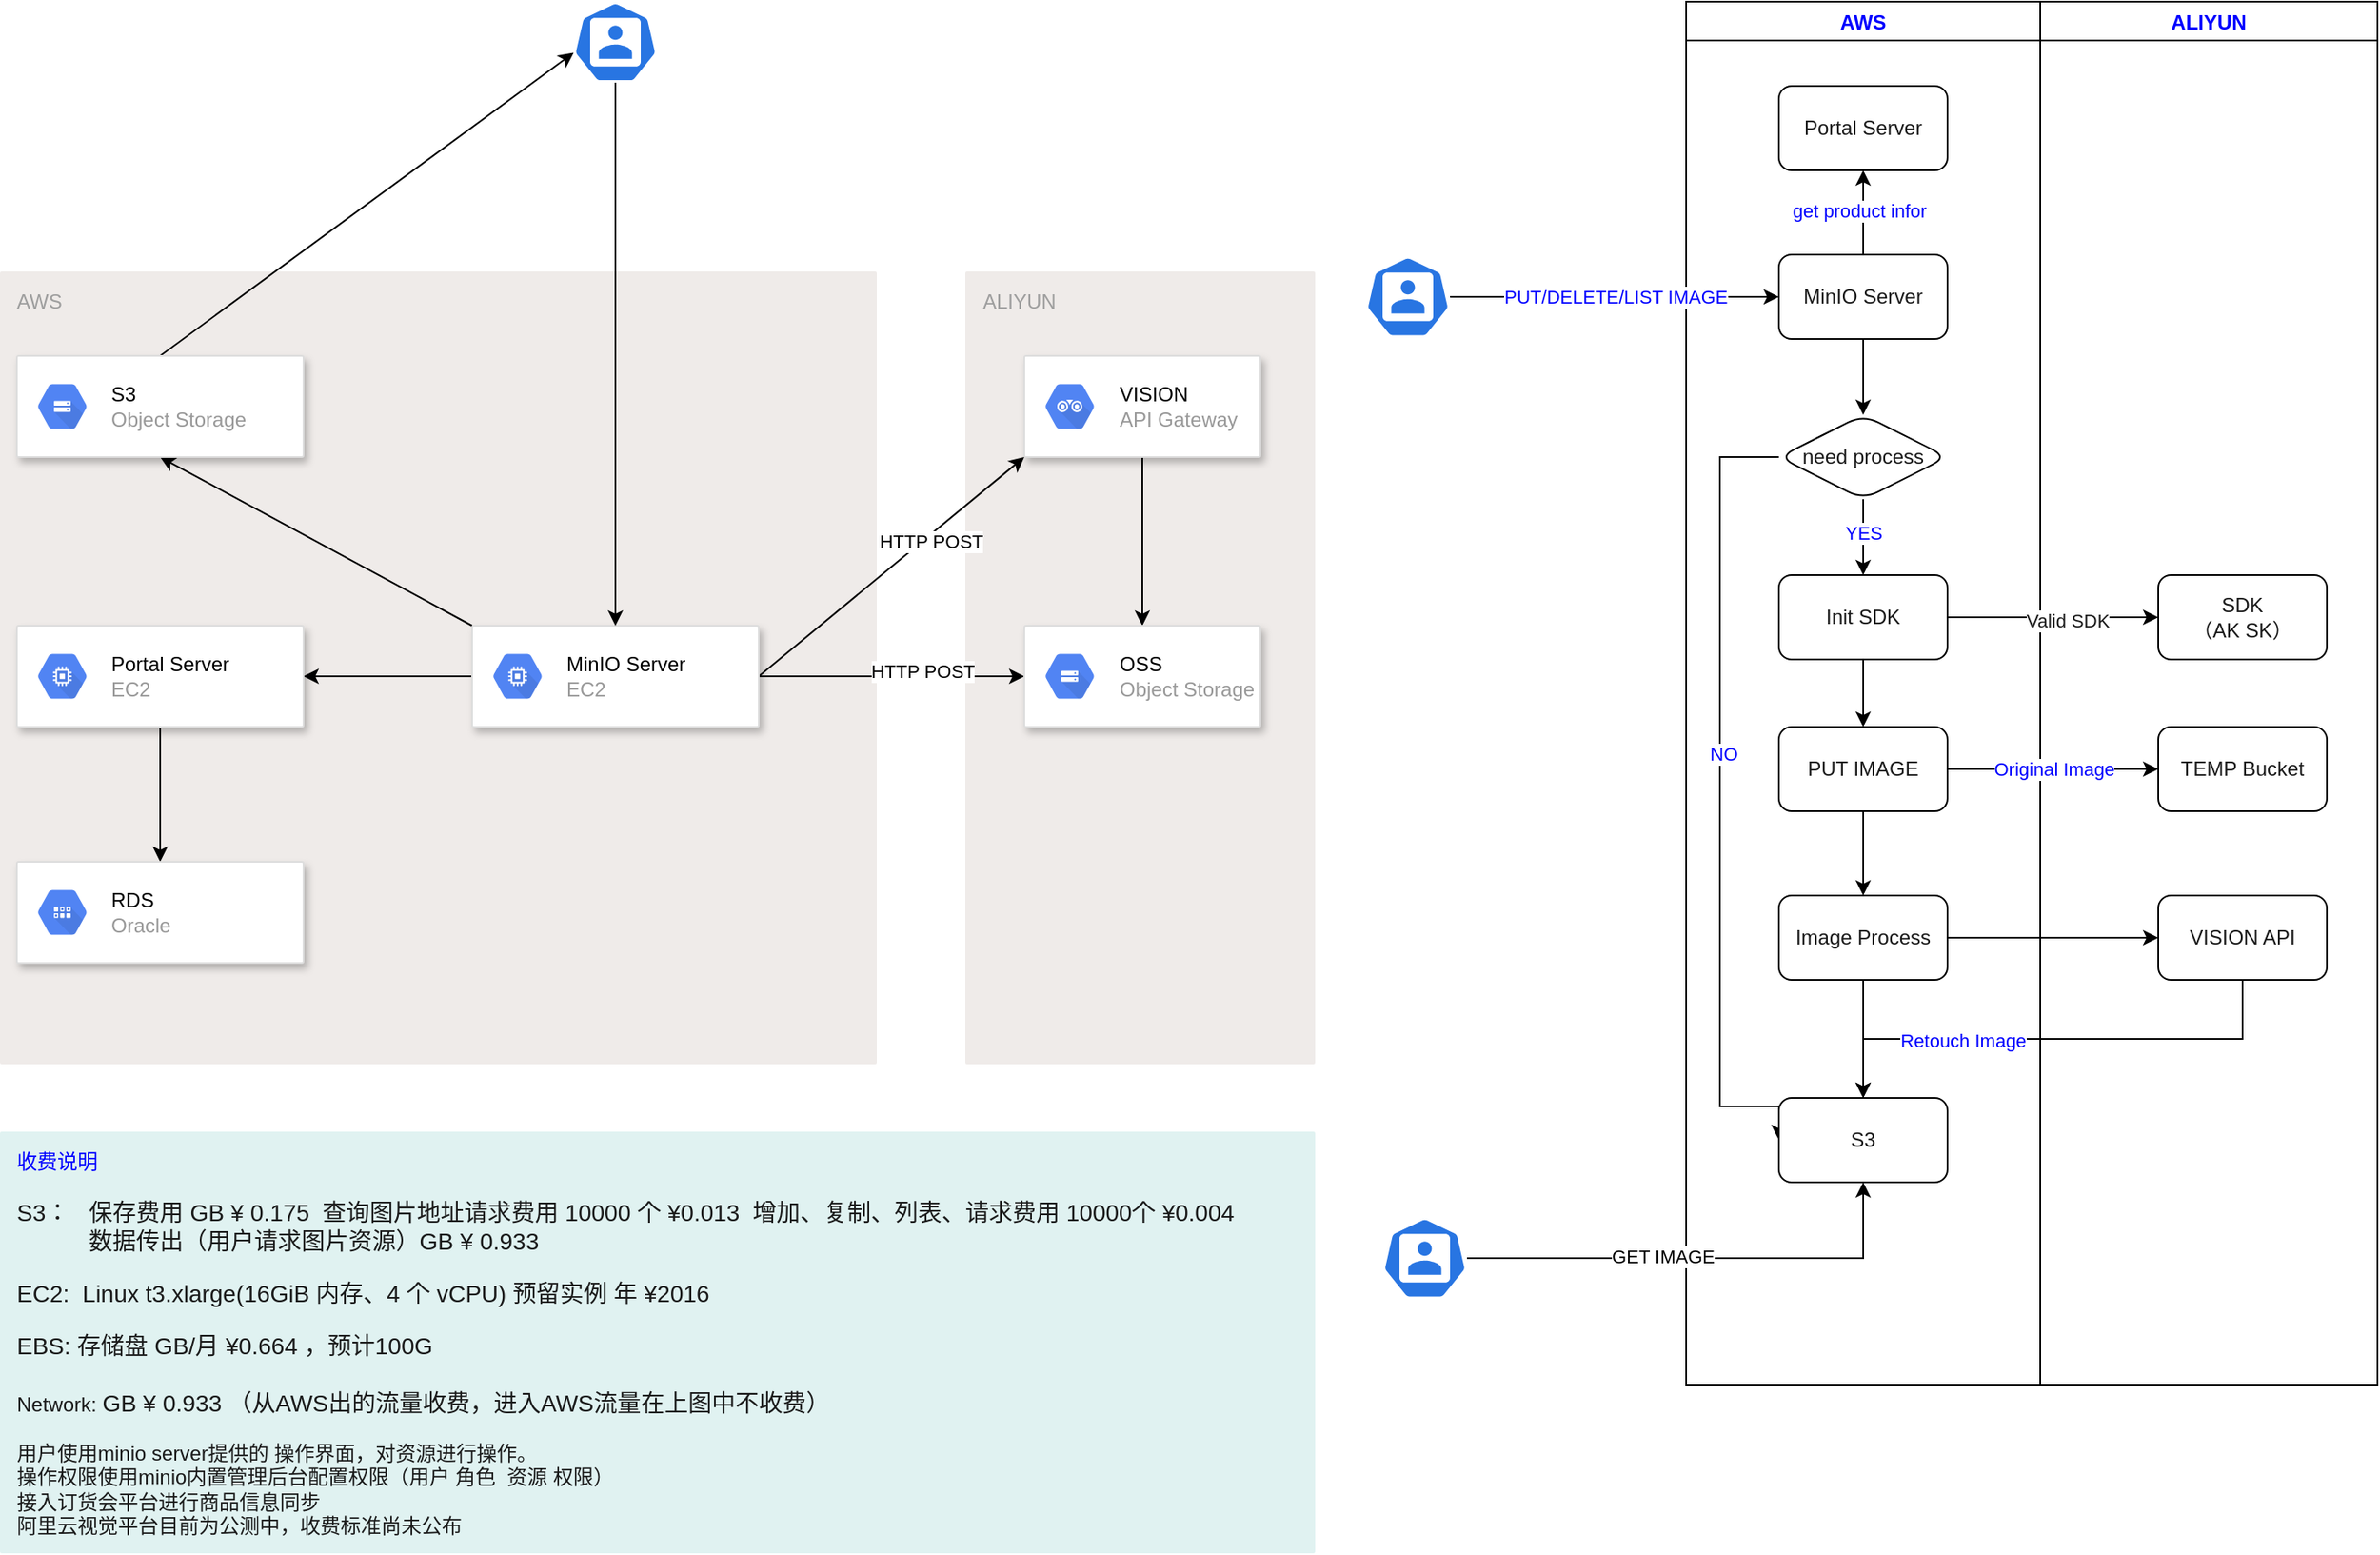 <mxfile version="13.6.9" type="github">
  <diagram id="5kCHEIIx-SN151SwvPzQ" name="Page-1">
    <mxGraphModel dx="2893" dy="1131" grid="1" gridSize="10" guides="1" tooltips="1" connect="1" arrows="1" fold="1" page="1" pageScale="1" pageWidth="827" pageHeight="1169" math="0" shadow="0">
      <root>
        <mxCell id="0" />
        <mxCell id="1" parent="0" />
        <mxCell id="PKJmyre9kMcEaRqX343v-17" value="ALIYUN" style="points=[[0,0,0],[0.25,0,0],[0.5,0,0],[0.75,0,0],[1,0,0],[1,0.25,0],[1,0.5,0],[1,0.75,0],[1,1,0],[0.75,1,0],[0.5,1,0],[0.25,1,0],[0,1,0],[0,0.75,0],[0,0.5,0],[0,0.25,0]];rounded=1;absoluteArcSize=1;arcSize=2;html=1;strokeColor=none;gradientColor=none;shadow=0;dashed=0;fontSize=12;fontColor=#9E9E9E;align=left;verticalAlign=top;spacing=10;spacingTop=-4;fillColor=#EFEBE9;" parent="1" vertex="1">
          <mxGeometry x="-157.5" y="290" width="207.5" height="470" as="geometry" />
        </mxCell>
        <mxCell id="PKJmyre9kMcEaRqX343v-2" value="AWS" style="points=[[0,0,0],[0.25,0,0],[0.5,0,0],[0.75,0,0],[1,0,0],[1,0.25,0],[1,0.5,0],[1,0.75,0],[1,1,0],[0.75,1,0],[0.5,1,0],[0.25,1,0],[0,1,0],[0,0.75,0],[0,0.5,0],[0,0.25,0]];rounded=1;absoluteArcSize=1;arcSize=2;html=1;strokeColor=none;gradientColor=none;shadow=0;dashed=0;fontSize=12;fontColor=#9E9E9E;align=left;verticalAlign=top;spacing=10;spacingTop=-4;fillColor=#EFEBE9;" parent="1" vertex="1">
          <mxGeometry x="-730" y="290" width="520" height="470" as="geometry" />
        </mxCell>
        <mxCell id="PKJmyre9kMcEaRqX343v-26" style="edgeStyle=orthogonalEdgeStyle;rounded=0;orthogonalLoop=1;jettySize=auto;html=1;exitX=1;exitY=0.5;exitDx=0;exitDy=0;" parent="1" source="PKJmyre9kMcEaRqX343v-9" target="PKJmyre9kMcEaRqX343v-24" edge="1">
          <mxGeometry relative="1" as="geometry" />
        </mxCell>
        <mxCell id="PKJmyre9kMcEaRqX343v-30" value="HTTP POST" style="edgeLabel;html=1;align=center;verticalAlign=middle;resizable=0;points=[];" parent="PKJmyre9kMcEaRqX343v-26" vertex="1" connectable="0">
          <mxGeometry x="0.232" y="3" relative="1" as="geometry">
            <mxPoint as="offset" />
          </mxGeometry>
        </mxCell>
        <mxCell id="PKJmyre9kMcEaRqX343v-28" style="rounded=0;orthogonalLoop=1;jettySize=auto;html=1;exitX=1;exitY=0.5;exitDx=0;exitDy=0;entryX=0;entryY=1;entryDx=0;entryDy=0;" parent="1" source="PKJmyre9kMcEaRqX343v-9" target="PKJmyre9kMcEaRqX343v-18" edge="1">
          <mxGeometry relative="1" as="geometry" />
        </mxCell>
        <mxCell id="PKJmyre9kMcEaRqX343v-29" value="HTTP POST" style="edgeLabel;html=1;align=center;verticalAlign=middle;resizable=0;points=[];" parent="PKJmyre9kMcEaRqX343v-28" vertex="1" connectable="0">
          <mxGeometry x="0.262" y="-3" relative="1" as="geometry">
            <mxPoint as="offset" />
          </mxGeometry>
        </mxCell>
        <mxCell id="VEAzBk5qKk5hibjYsEHk-6" style="edgeStyle=none;rounded=0;orthogonalLoop=1;jettySize=auto;html=1;exitX=0;exitY=0;exitDx=0;exitDy=0;entryX=0.5;entryY=1;entryDx=0;entryDy=0;" edge="1" parent="1" source="PKJmyre9kMcEaRqX343v-9" target="PKJmyre9kMcEaRqX343v-22">
          <mxGeometry relative="1" as="geometry" />
        </mxCell>
        <mxCell id="VEAzBk5qKk5hibjYsEHk-7" value="" style="edgeStyle=none;rounded=0;orthogonalLoop=1;jettySize=auto;html=1;" edge="1" parent="1" source="PKJmyre9kMcEaRqX343v-9" target="PKJmyre9kMcEaRqX343v-11">
          <mxGeometry relative="1" as="geometry" />
        </mxCell>
        <mxCell id="PKJmyre9kMcEaRqX343v-9" value="" style="strokeColor=#dddddd;shadow=1;strokeWidth=1;rounded=1;absoluteArcSize=1;arcSize=2;align=left;" parent="1" vertex="1">
          <mxGeometry x="-450" y="500" width="170" height="60" as="geometry" />
        </mxCell>
        <mxCell id="PKJmyre9kMcEaRqX343v-10" value="&lt;font color=&quot;#000000&quot;&gt;MinIO Server&lt;/font&gt;&lt;br&gt;EC2" style="dashed=0;connectable=0;html=1;fillColor=#5184F3;strokeColor=none;shape=mxgraph.gcp2.hexIcon;prIcon=compute_engine;part=1;labelPosition=right;verticalLabelPosition=middle;align=left;verticalAlign=middle;spacingLeft=5;fontColor=#999999;fontSize=12;" parent="PKJmyre9kMcEaRqX343v-9" vertex="1">
          <mxGeometry y="0.5" width="44" height="39" relative="1" as="geometry">
            <mxPoint x="5" y="-19.5" as="offset" />
          </mxGeometry>
        </mxCell>
        <mxCell id="VEAzBk5qKk5hibjYsEHk-9" style="edgeStyle=none;rounded=0;orthogonalLoop=1;jettySize=auto;html=1;exitX=0.5;exitY=1;exitDx=0;exitDy=0;entryX=0.5;entryY=0;entryDx=0;entryDy=0;" edge="1" parent="1" source="PKJmyre9kMcEaRqX343v-11" target="PKJmyre9kMcEaRqX343v-15">
          <mxGeometry relative="1" as="geometry" />
        </mxCell>
        <mxCell id="PKJmyre9kMcEaRqX343v-11" value="" style="strokeColor=#dddddd;shadow=1;strokeWidth=1;rounded=1;absoluteArcSize=1;arcSize=2;align=left;" parent="1" vertex="1">
          <mxGeometry x="-720" y="500" width="170" height="60" as="geometry" />
        </mxCell>
        <mxCell id="PKJmyre9kMcEaRqX343v-12" value="&lt;font color=&quot;#000000&quot;&gt;Portal&amp;nbsp;Server&lt;/font&gt;&lt;br&gt;EC2" style="dashed=0;connectable=0;html=1;fillColor=#5184F3;strokeColor=none;shape=mxgraph.gcp2.hexIcon;prIcon=compute_engine;part=1;labelPosition=right;verticalLabelPosition=middle;align=left;verticalAlign=middle;spacingLeft=5;fontColor=#999999;fontSize=12;" parent="PKJmyre9kMcEaRqX343v-11" vertex="1">
          <mxGeometry y="0.5" width="44" height="39" relative="1" as="geometry">
            <mxPoint x="5" y="-19.5" as="offset" />
          </mxGeometry>
        </mxCell>
        <mxCell id="PKJmyre9kMcEaRqX343v-15" value="" style="strokeColor=#dddddd;shadow=1;strokeWidth=1;rounded=1;absoluteArcSize=1;arcSize=2;align=left;" parent="1" vertex="1">
          <mxGeometry x="-720" y="640" width="170" height="60" as="geometry" />
        </mxCell>
        <mxCell id="PKJmyre9kMcEaRqX343v-16" value="&lt;font color=&quot;#000000&quot;&gt;RDS&lt;/font&gt;&lt;br&gt;Oracle" style="dashed=0;connectable=0;html=1;fillColor=#5184F3;strokeColor=none;shape=mxgraph.gcp2.hexIcon;prIcon=cloud_datastore;part=1;labelPosition=right;verticalLabelPosition=middle;align=left;verticalAlign=middle;spacingLeft=5;fontColor=#999999;fontSize=12;" parent="PKJmyre9kMcEaRqX343v-15" vertex="1">
          <mxGeometry y="0.5" width="44" height="39" relative="1" as="geometry">
            <mxPoint x="5" y="-19.5" as="offset" />
          </mxGeometry>
        </mxCell>
        <mxCell id="PKJmyre9kMcEaRqX343v-27" style="edgeStyle=orthogonalEdgeStyle;rounded=0;orthogonalLoop=1;jettySize=auto;html=1;exitX=0.5;exitY=1;exitDx=0;exitDy=0;entryX=0.5;entryY=0;entryDx=0;entryDy=0;" parent="1" source="PKJmyre9kMcEaRqX343v-18" target="PKJmyre9kMcEaRqX343v-24" edge="1">
          <mxGeometry relative="1" as="geometry" />
        </mxCell>
        <mxCell id="PKJmyre9kMcEaRqX343v-18" value="" style="strokeColor=#dddddd;shadow=1;strokeWidth=1;rounded=1;absoluteArcSize=1;arcSize=2;align=left;" parent="1" vertex="1">
          <mxGeometry x="-122.5" y="340" width="140" height="60" as="geometry" />
        </mxCell>
        <mxCell id="PKJmyre9kMcEaRqX343v-19" value="&lt;font color=&quot;#000000&quot;&gt;VISION&lt;/font&gt;&lt;br&gt;API Gateway" style="dashed=0;connectable=0;html=1;fillColor=#5184F3;strokeColor=none;shape=mxgraph.gcp2.hexIcon;prIcon=api_analytics;part=1;labelPosition=right;verticalLabelPosition=middle;align=left;verticalAlign=middle;spacingLeft=5;fontColor=#999999;fontSize=12;" parent="PKJmyre9kMcEaRqX343v-18" vertex="1">
          <mxGeometry y="0.5" width="44" height="39" relative="1" as="geometry">
            <mxPoint x="5" y="-19.5" as="offset" />
          </mxGeometry>
        </mxCell>
        <mxCell id="PKJmyre9kMcEaRqX343v-36" style="edgeStyle=none;rounded=0;orthogonalLoop=1;jettySize=auto;html=1;exitX=0.5;exitY=0;exitDx=0;exitDy=0;entryX=0.005;entryY=0.63;entryDx=0;entryDy=0;entryPerimeter=0;" parent="1" source="PKJmyre9kMcEaRqX343v-22" target="PKJmyre9kMcEaRqX343v-35" edge="1">
          <mxGeometry relative="1" as="geometry" />
        </mxCell>
        <mxCell id="PKJmyre9kMcEaRqX343v-22" value="" style="strokeColor=#dddddd;shadow=1;strokeWidth=1;rounded=1;absoluteArcSize=1;arcSize=2;align=left;" parent="1" vertex="1">
          <mxGeometry x="-720" y="340" width="170" height="60" as="geometry" />
        </mxCell>
        <mxCell id="PKJmyre9kMcEaRqX343v-23" value="&lt;font color=&quot;#000000&quot;&gt;S3&lt;/font&gt;&lt;br&gt;Object Storage" style="dashed=0;connectable=0;html=1;fillColor=#5184F3;strokeColor=none;shape=mxgraph.gcp2.hexIcon;prIcon=cloud_storage;part=1;labelPosition=right;verticalLabelPosition=middle;align=left;verticalAlign=middle;spacingLeft=5;fontColor=#999999;fontSize=12;" parent="PKJmyre9kMcEaRqX343v-22" vertex="1">
          <mxGeometry y="0.5" width="44" height="39" relative="1" as="geometry">
            <mxPoint x="5" y="-19.5" as="offset" />
          </mxGeometry>
        </mxCell>
        <mxCell id="PKJmyre9kMcEaRqX343v-24" value="" style="strokeColor=#dddddd;shadow=1;strokeWidth=1;rounded=1;absoluteArcSize=1;arcSize=2;align=left;" parent="1" vertex="1">
          <mxGeometry x="-122.5" y="500" width="140" height="60" as="geometry" />
        </mxCell>
        <mxCell id="PKJmyre9kMcEaRqX343v-25" value="&lt;font color=&quot;#000000&quot;&gt;OSS&lt;/font&gt;&lt;br&gt;Object Storage" style="dashed=0;connectable=0;html=1;fillColor=#5184F3;strokeColor=none;shape=mxgraph.gcp2.hexIcon;prIcon=cloud_storage;part=1;labelPosition=right;verticalLabelPosition=middle;align=left;verticalAlign=middle;spacingLeft=5;fontColor=#999999;fontSize=12;" parent="PKJmyre9kMcEaRqX343v-24" vertex="1">
          <mxGeometry y="0.5" width="44" height="39" relative="1" as="geometry">
            <mxPoint x="5" y="-19.5" as="offset" />
          </mxGeometry>
        </mxCell>
        <mxCell id="PKJmyre9kMcEaRqX343v-38" style="edgeStyle=none;rounded=0;orthogonalLoop=1;jettySize=auto;html=1;exitX=0.5;exitY=1;exitDx=0;exitDy=0;exitPerimeter=0;" parent="1" source="PKJmyre9kMcEaRqX343v-35" target="PKJmyre9kMcEaRqX343v-9" edge="1">
          <mxGeometry relative="1" as="geometry" />
        </mxCell>
        <mxCell id="PKJmyre9kMcEaRqX343v-35" value="" style="html=1;dashed=0;whitespace=wrap;fillColor=#2875E2;strokeColor=#ffffff;points=[[0.005,0.63,0],[0.1,0.2,0],[0.9,0.2,0],[0.5,0,0],[0.995,0.63,0],[0.72,0.99,0],[0.5,1,0],[0.28,0.99,0]];shape=mxgraph.kubernetes.icon;prIcon=user;align=left;" parent="1" vertex="1">
          <mxGeometry x="-390" y="130" width="50" height="48" as="geometry" />
        </mxCell>
        <mxCell id="PKJmyre9kMcEaRqX343v-40" value="收费说明&lt;br&gt;&lt;br&gt;&lt;font color=&quot;#1a1a1a&quot;&gt;&lt;span style=&quot;font-size: 14px&quot;&gt;S3：&amp;nbsp; &amp;nbsp;保存费用&amp;nbsp;&lt;/span&gt;&lt;span style=&quot;font-size: 14px ; text-align: center&quot;&gt;GB ¥ 0.175&amp;nbsp; 查询图片地址请求费用 10000 个 ¥0.013&amp;nbsp; 增加、复制、列表、请求费用 10000个 ¥0.004&lt;br&gt;&lt;/span&gt;&lt;span style=&quot;font-size: 14px&quot;&gt;&amp;nbsp; &amp;nbsp; &amp;nbsp; &amp;nbsp; &amp;nbsp; &amp;nbsp;数据传出（用户请求图片资源）GB ¥ 0.933&lt;/span&gt;&lt;br&gt;&lt;br&gt;&lt;span style=&quot;font-size: 14px&quot;&gt;EC2:&amp;nbsp; Linux t3.xlarge(16GiB 内存、4 个 vCPU) 预留实例 年 ¥2016&lt;br&gt;&lt;/span&gt;&lt;br&gt;&lt;font style=&quot;font-size: 14px&quot;&gt;EBS: 存储盘 GB/月 ¥0.664 ，预计100G&lt;br&gt;&lt;br&gt;&lt;/font&gt;Network: &lt;/font&gt;&lt;span style=&quot;color: rgb(26 , 26 , 26) ; font-size: 14px&quot;&gt;GB ¥ 0.933 （从AWS出的流量收费，进入AWS流量在上图中不收费）&lt;/span&gt;&lt;font color=&quot;#1a1a1a&quot;&gt;&lt;br&gt;&lt;br&gt;用户使用minio server提供的 操作界面，对资源进行操作。&lt;br&gt;操作权限使用minio内置管理后台配置权限（用户 角色&amp;nbsp; 资源 权限）&lt;br&gt;接入订货会平台进行商品信息同步&lt;br&gt;阿里云视觉平台目前为公测中，收费标准尚未公布&lt;br&gt;&lt;/font&gt;" style="points=[[0,0,0],[0.25,0,0],[0.5,0,0],[0.75,0,0],[1,0,0],[1,0.25,0],[1,0.5,0],[1,0.75,0],[1,1,0],[0.75,1,0],[0.5,1,0],[0.25,1,0],[0,1,0],[0,0.75,0],[0,0.5,0],[0,0.25,0]];rounded=1;absoluteArcSize=1;arcSize=2;html=1;strokeColor=none;gradientColor=none;shadow=0;dashed=0;fontSize=12;align=left;verticalAlign=top;spacing=10;spacingTop=-4;fillColor=#E0F2F1;fontColor=#0000FF;" parent="1" vertex="1">
          <mxGeometry x="-730" y="800" width="780" height="250" as="geometry" />
        </mxCell>
        <mxCell id="PKJmyre9kMcEaRqX343v-45" value="AWS" style="swimlane;fontColor=#0000FF;align=center;" parent="1" vertex="1">
          <mxGeometry x="270" y="130" width="210" height="820" as="geometry" />
        </mxCell>
        <mxCell id="VEAzBk5qKk5hibjYsEHk-14" style="edgeStyle=none;rounded=0;orthogonalLoop=1;jettySize=auto;html=1;exitX=0.5;exitY=0;exitDx=0;exitDy=0;fontColor=#0000FF;" edge="1" parent="PKJmyre9kMcEaRqX343v-45" source="PKJmyre9kMcEaRqX343v-49" target="VEAzBk5qKk5hibjYsEHk-13">
          <mxGeometry relative="1" as="geometry" />
        </mxCell>
        <mxCell id="VEAzBk5qKk5hibjYsEHk-15" value="get product infor&amp;nbsp;" style="edgeLabel;html=1;align=center;verticalAlign=middle;resizable=0;points=[];fontColor=#0000FF;" vertex="1" connectable="0" parent="VEAzBk5qKk5hibjYsEHk-14">
          <mxGeometry x="0.04" y="1" relative="1" as="geometry">
            <mxPoint as="offset" />
          </mxGeometry>
        </mxCell>
        <mxCell id="PKJmyre9kMcEaRqX343v-49" value="MinIO Server" style="rounded=1;whiteSpace=wrap;html=1;align=center;fontColor=#1A1A1A;" parent="PKJmyre9kMcEaRqX343v-45" vertex="1">
          <mxGeometry x="55" y="150" width="100" height="50" as="geometry" />
        </mxCell>
        <mxCell id="PKJmyre9kMcEaRqX343v-80" style="edgeStyle=orthogonalEdgeStyle;rounded=0;orthogonalLoop=1;jettySize=auto;html=1;fontColor=#0000FF;exitX=0;exitY=0.5;exitDx=0;exitDy=0;entryX=0;entryY=0.5;entryDx=0;entryDy=0;" parent="PKJmyre9kMcEaRqX343v-45" source="PKJmyre9kMcEaRqX343v-53" target="PKJmyre9kMcEaRqX343v-85" edge="1">
          <mxGeometry relative="1" as="geometry">
            <Array as="points">
              <mxPoint x="20" y="270" />
              <mxPoint x="20" y="655" />
            </Array>
            <mxPoint x="110" y="645" as="targetPoint" />
          </mxGeometry>
        </mxCell>
        <mxCell id="PKJmyre9kMcEaRqX343v-81" value="NO" style="edgeLabel;html=1;align=center;verticalAlign=middle;resizable=0;points=[];fontColor=#0000FF;" parent="PKJmyre9kMcEaRqX343v-80" vertex="1" connectable="0">
          <mxGeometry x="-0.114" y="2" relative="1" as="geometry">
            <mxPoint as="offset" />
          </mxGeometry>
        </mxCell>
        <mxCell id="PKJmyre9kMcEaRqX343v-53" value="need process" style="rhombus;whiteSpace=wrap;html=1;rounded=1;fontColor=#1A1A1A;" parent="PKJmyre9kMcEaRqX343v-45" vertex="1">
          <mxGeometry x="55" y="245" width="100" height="50" as="geometry" />
        </mxCell>
        <mxCell id="PKJmyre9kMcEaRqX343v-54" value="" style="edgeStyle=none;rounded=0;orthogonalLoop=1;jettySize=auto;html=1;fontColor=#0000FF;" parent="PKJmyre9kMcEaRqX343v-45" source="PKJmyre9kMcEaRqX343v-49" target="PKJmyre9kMcEaRqX343v-53" edge="1">
          <mxGeometry relative="1" as="geometry" />
        </mxCell>
        <mxCell id="VEAzBk5qKk5hibjYsEHk-16" style="edgeStyle=none;rounded=0;orthogonalLoop=1;jettySize=auto;html=1;exitX=0.5;exitY=1;exitDx=0;exitDy=0;fontColor=#0000FF;" edge="1" parent="PKJmyre9kMcEaRqX343v-45" source="PKJmyre9kMcEaRqX343v-67" target="PKJmyre9kMcEaRqX343v-71">
          <mxGeometry relative="1" as="geometry" />
        </mxCell>
        <mxCell id="PKJmyre9kMcEaRqX343v-67" value="PUT IMAGE" style="rounded=1;whiteSpace=wrap;html=1;align=center;fontColor=#1A1A1A;" parent="PKJmyre9kMcEaRqX343v-45" vertex="1">
          <mxGeometry x="55" y="430" width="100" height="50" as="geometry" />
        </mxCell>
        <mxCell id="VEAzBk5qKk5hibjYsEHk-17" style="edgeStyle=none;rounded=0;orthogonalLoop=1;jettySize=auto;html=1;exitX=0.5;exitY=1;exitDx=0;exitDy=0;entryX=0.5;entryY=0;entryDx=0;entryDy=0;fontColor=#0000FF;" edge="1" parent="PKJmyre9kMcEaRqX343v-45" source="PKJmyre9kMcEaRqX343v-71" target="PKJmyre9kMcEaRqX343v-85">
          <mxGeometry relative="1" as="geometry" />
        </mxCell>
        <mxCell id="PKJmyre9kMcEaRqX343v-71" value="Image Process" style="rounded=1;whiteSpace=wrap;html=1;align=center;fontColor=#1A1A1A;" parent="PKJmyre9kMcEaRqX343v-45" vertex="1">
          <mxGeometry x="55" y="530" width="100" height="50" as="geometry" />
        </mxCell>
        <mxCell id="PKJmyre9kMcEaRqX343v-85" value="S3" style="rounded=1;whiteSpace=wrap;html=1;align=center;fontColor=#1A1A1A;" parent="PKJmyre9kMcEaRqX343v-45" vertex="1">
          <mxGeometry x="55" y="650" width="100" height="50" as="geometry" />
        </mxCell>
        <mxCell id="VEAzBk5qKk5hibjYsEHk-13" value="Portal Server" style="rounded=1;whiteSpace=wrap;html=1;align=center;fontColor=#1A1A1A;" vertex="1" parent="PKJmyre9kMcEaRqX343v-45">
          <mxGeometry x="55" y="50" width="100" height="50" as="geometry" />
        </mxCell>
        <mxCell id="PKJmyre9kMcEaRqX343v-46" value="ALIYUN" style="swimlane;fontColor=#0000FF;align=center;" parent="1" vertex="1">
          <mxGeometry x="480" y="130" width="200" height="820" as="geometry" />
        </mxCell>
        <mxCell id="PKJmyre9kMcEaRqX343v-61" value="SDK&lt;br&gt;（AK SK）" style="rounded=1;whiteSpace=wrap;html=1;align=center;fontColor=#1A1A1A;" parent="PKJmyre9kMcEaRqX343v-46" vertex="1">
          <mxGeometry x="70" y="340" width="100" height="50" as="geometry" />
        </mxCell>
        <mxCell id="PKJmyre9kMcEaRqX343v-55" value="VISION API" style="rounded=1;whiteSpace=wrap;html=1;align=center;fontColor=#1A1A1A;" parent="PKJmyre9kMcEaRqX343v-46" vertex="1">
          <mxGeometry x="70" y="530" width="100" height="50" as="geometry" />
        </mxCell>
        <mxCell id="PKJmyre9kMcEaRqX343v-69" value="TEMP Bucket" style="rounded=1;whiteSpace=wrap;html=1;align=center;fontColor=#1A1A1A;" parent="PKJmyre9kMcEaRqX343v-46" vertex="1">
          <mxGeometry x="70" y="430" width="100" height="50" as="geometry" />
        </mxCell>
        <mxCell id="PKJmyre9kMcEaRqX343v-52" value="PUT/DELETE/LIST IMAGE" style="edgeStyle=none;rounded=0;orthogonalLoop=1;jettySize=auto;html=1;fontColor=#0000FF;" parent="1" source="PKJmyre9kMcEaRqX343v-47" target="PKJmyre9kMcEaRqX343v-49" edge="1">
          <mxGeometry relative="1" as="geometry" />
        </mxCell>
        <mxCell id="PKJmyre9kMcEaRqX343v-47" value="" style="html=1;dashed=0;whitespace=wrap;fillColor=#2875E2;strokeColor=#ffffff;points=[[0.005,0.63,0],[0.1,0.2,0],[0.9,0.2,0],[0.5,0,0],[0.995,0.63,0],[0.72,0.99,0],[0.5,1,0],[0.28,0.99,0]];shape=mxgraph.kubernetes.icon;prIcon=user;align=left;" parent="1" vertex="1">
          <mxGeometry x="80" y="280" width="50" height="50" as="geometry" />
        </mxCell>
        <mxCell id="PKJmyre9kMcEaRqX343v-64" style="edgeStyle=none;rounded=0;orthogonalLoop=1;jettySize=auto;html=1;exitX=1;exitY=0.5;exitDx=0;exitDy=0;fontColor=#1A1A1A;" parent="1" source="PKJmyre9kMcEaRqX343v-59" target="PKJmyre9kMcEaRqX343v-61" edge="1">
          <mxGeometry relative="1" as="geometry" />
        </mxCell>
        <mxCell id="PKJmyre9kMcEaRqX343v-66" value="Valid SDK" style="edgeLabel;html=1;align=center;verticalAlign=middle;resizable=0;points=[];fontColor=#1A1A1A;" parent="PKJmyre9kMcEaRqX343v-64" vertex="1" connectable="0">
          <mxGeometry x="0.136" y="-2" relative="1" as="geometry">
            <mxPoint as="offset" />
          </mxGeometry>
        </mxCell>
        <mxCell id="PKJmyre9kMcEaRqX343v-68" style="edgeStyle=orthogonalEdgeStyle;rounded=0;orthogonalLoop=1;jettySize=auto;html=1;exitX=0.5;exitY=1;exitDx=0;exitDy=0;entryX=0.5;entryY=0;entryDx=0;entryDy=0;fontColor=#1A1A1A;" parent="1" source="PKJmyre9kMcEaRqX343v-59" target="PKJmyre9kMcEaRqX343v-67" edge="1">
          <mxGeometry relative="1" as="geometry" />
        </mxCell>
        <mxCell id="PKJmyre9kMcEaRqX343v-70" value="&lt;span class=&quot;tlid-translation translation&quot; lang=&quot;en&quot;&gt;Original Image&lt;/span&gt;" style="edgeStyle=orthogonalEdgeStyle;rounded=0;orthogonalLoop=1;jettySize=auto;html=1;exitX=1;exitY=0.5;exitDx=0;exitDy=0;fontColor=#0000FF;" parent="1" source="PKJmyre9kMcEaRqX343v-67" target="PKJmyre9kMcEaRqX343v-69" edge="1">
          <mxGeometry relative="1" as="geometry" />
        </mxCell>
        <mxCell id="PKJmyre9kMcEaRqX343v-72" style="edgeStyle=orthogonalEdgeStyle;rounded=0;orthogonalLoop=1;jettySize=auto;html=1;exitX=1;exitY=0.5;exitDx=0;exitDy=0;fontColor=#1A1A1A;" parent="1" source="PKJmyre9kMcEaRqX343v-71" target="PKJmyre9kMcEaRqX343v-55" edge="1">
          <mxGeometry relative="1" as="geometry" />
        </mxCell>
        <mxCell id="PKJmyre9kMcEaRqX343v-77" style="edgeStyle=orthogonalEdgeStyle;rounded=0;orthogonalLoop=1;jettySize=auto;html=1;exitX=0.5;exitY=1;exitDx=0;exitDy=0;fontColor=#1A1A1A;entryX=0.5;entryY=0;entryDx=0;entryDy=0;" parent="1" source="PKJmyre9kMcEaRqX343v-55" target="PKJmyre9kMcEaRqX343v-85" edge="1">
          <mxGeometry relative="1" as="geometry">
            <mxPoint x="375" y="760" as="targetPoint" />
          </mxGeometry>
        </mxCell>
        <mxCell id="VEAzBk5qKk5hibjYsEHk-10" value="Retouch Image" style="edgeLabel;html=1;align=center;verticalAlign=middle;resizable=0;points=[];fontColor=#0000FF;" vertex="1" connectable="0" parent="PKJmyre9kMcEaRqX343v-77">
          <mxGeometry x="-0.193" y="1" relative="1" as="geometry">
            <mxPoint x="-82" as="offset" />
          </mxGeometry>
        </mxCell>
        <mxCell id="VEAzBk5qKk5hibjYsEHk-2" style="edgeStyle=orthogonalEdgeStyle;rounded=0;orthogonalLoop=1;jettySize=auto;html=1;" edge="1" parent="1" source="VEAzBk5qKk5hibjYsEHk-1" target="PKJmyre9kMcEaRqX343v-85">
          <mxGeometry relative="1" as="geometry" />
        </mxCell>
        <mxCell id="VEAzBk5qKk5hibjYsEHk-3" value="GET IMAGE" style="edgeLabel;html=1;align=center;verticalAlign=middle;resizable=0;points=[];" vertex="1" connectable="0" parent="VEAzBk5qKk5hibjYsEHk-2">
          <mxGeometry x="-0.17" y="1" relative="1" as="geometry">
            <mxPoint as="offset" />
          </mxGeometry>
        </mxCell>
        <mxCell id="VEAzBk5qKk5hibjYsEHk-1" value="" style="html=1;dashed=0;whitespace=wrap;fillColor=#2875E2;strokeColor=#ffffff;points=[[0.005,0.63,0],[0.1,0.2,0],[0.9,0.2,0],[0.5,0,0],[0.995,0.63,0],[0.72,0.99,0],[0.5,1,0],[0.28,0.99,0]];shape=mxgraph.kubernetes.icon;prIcon=user;align=left;" vertex="1" parent="1">
          <mxGeometry x="90" y="850" width="50" height="50" as="geometry" />
        </mxCell>
        <mxCell id="PKJmyre9kMcEaRqX343v-59" value="Init SDK" style="rounded=1;whiteSpace=wrap;html=1;align=center;fontColor=#1A1A1A;" parent="1" vertex="1">
          <mxGeometry x="325" y="470" width="100" height="50" as="geometry" />
        </mxCell>
        <mxCell id="PKJmyre9kMcEaRqX343v-60" value="YES" style="edgeStyle=none;rounded=0;orthogonalLoop=1;jettySize=auto;html=1;fontColor=#0000FF;" parent="1" source="PKJmyre9kMcEaRqX343v-53" target="PKJmyre9kMcEaRqX343v-59" edge="1">
          <mxGeometry x="-0.111" relative="1" as="geometry">
            <mxPoint as="offset" />
          </mxGeometry>
        </mxCell>
      </root>
    </mxGraphModel>
  </diagram>
</mxfile>
